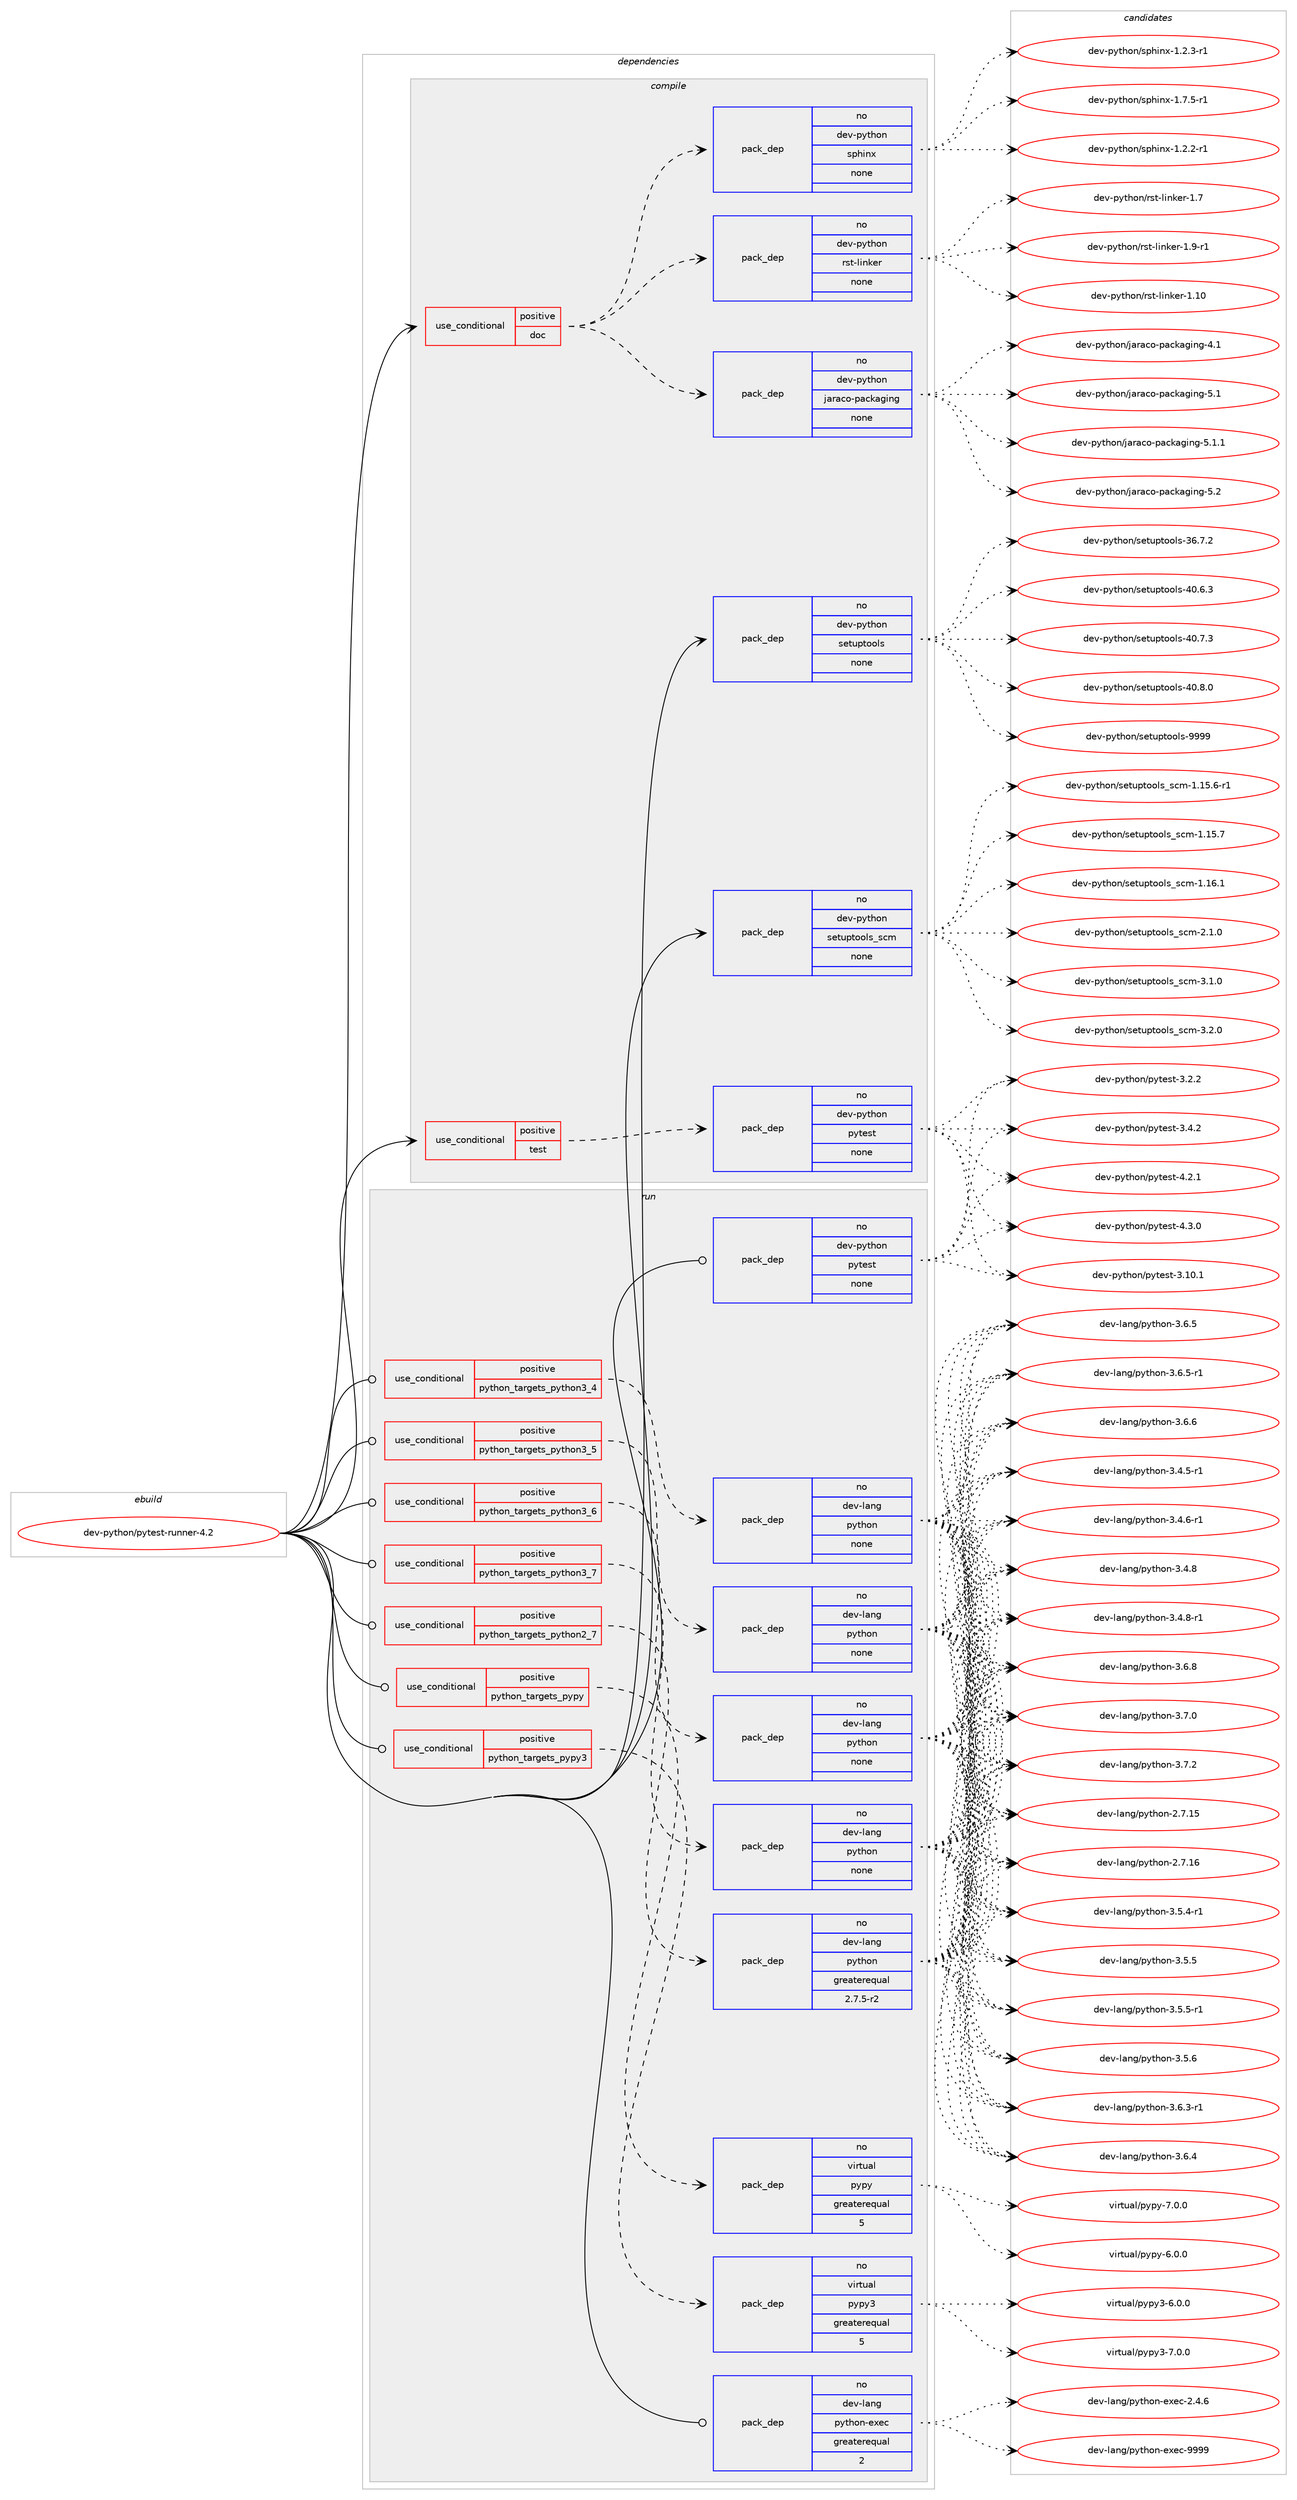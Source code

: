 digraph prolog {

# *************
# Graph options
# *************

newrank=true;
concentrate=true;
compound=true;
graph [rankdir=LR,fontname=Helvetica,fontsize=10,ranksep=1.5];#, ranksep=2.5, nodesep=0.2];
edge  [arrowhead=vee];
node  [fontname=Helvetica,fontsize=10];

# **********
# The ebuild
# **********

subgraph cluster_leftcol {
color=gray;
rank=same;
label=<<i>ebuild</i>>;
id [label="dev-python/pytest-runner-4.2", color=red, width=4, href="../dev-python/pytest-runner-4.2.svg"];
}

# ****************
# The dependencies
# ****************

subgraph cluster_midcol {
color=gray;
label=<<i>dependencies</i>>;
subgraph cluster_compile {
fillcolor="#eeeeee";
style=filled;
label=<<i>compile</i>>;
subgraph cond382268 {
dependency1433678 [label=<<TABLE BORDER="0" CELLBORDER="1" CELLSPACING="0" CELLPADDING="4"><TR><TD ROWSPAN="3" CELLPADDING="10">use_conditional</TD></TR><TR><TD>positive</TD></TR><TR><TD>doc</TD></TR></TABLE>>, shape=none, color=red];
subgraph pack1028062 {
dependency1433679 [label=<<TABLE BORDER="0" CELLBORDER="1" CELLSPACING="0" CELLPADDING="4" WIDTH="220"><TR><TD ROWSPAN="6" CELLPADDING="30">pack_dep</TD></TR><TR><TD WIDTH="110">no</TD></TR><TR><TD>dev-python</TD></TR><TR><TD>jaraco-packaging</TD></TR><TR><TD>none</TD></TR><TR><TD></TD></TR></TABLE>>, shape=none, color=blue];
}
dependency1433678:e -> dependency1433679:w [weight=20,style="dashed",arrowhead="vee"];
subgraph pack1028063 {
dependency1433680 [label=<<TABLE BORDER="0" CELLBORDER="1" CELLSPACING="0" CELLPADDING="4" WIDTH="220"><TR><TD ROWSPAN="6" CELLPADDING="30">pack_dep</TD></TR><TR><TD WIDTH="110">no</TD></TR><TR><TD>dev-python</TD></TR><TR><TD>rst-linker</TD></TR><TR><TD>none</TD></TR><TR><TD></TD></TR></TABLE>>, shape=none, color=blue];
}
dependency1433678:e -> dependency1433680:w [weight=20,style="dashed",arrowhead="vee"];
subgraph pack1028064 {
dependency1433681 [label=<<TABLE BORDER="0" CELLBORDER="1" CELLSPACING="0" CELLPADDING="4" WIDTH="220"><TR><TD ROWSPAN="6" CELLPADDING="30">pack_dep</TD></TR><TR><TD WIDTH="110">no</TD></TR><TR><TD>dev-python</TD></TR><TR><TD>sphinx</TD></TR><TR><TD>none</TD></TR><TR><TD></TD></TR></TABLE>>, shape=none, color=blue];
}
dependency1433678:e -> dependency1433681:w [weight=20,style="dashed",arrowhead="vee"];
}
id:e -> dependency1433678:w [weight=20,style="solid",arrowhead="vee"];
subgraph cond382269 {
dependency1433682 [label=<<TABLE BORDER="0" CELLBORDER="1" CELLSPACING="0" CELLPADDING="4"><TR><TD ROWSPAN="3" CELLPADDING="10">use_conditional</TD></TR><TR><TD>positive</TD></TR><TR><TD>test</TD></TR></TABLE>>, shape=none, color=red];
subgraph pack1028065 {
dependency1433683 [label=<<TABLE BORDER="0" CELLBORDER="1" CELLSPACING="0" CELLPADDING="4" WIDTH="220"><TR><TD ROWSPAN="6" CELLPADDING="30">pack_dep</TD></TR><TR><TD WIDTH="110">no</TD></TR><TR><TD>dev-python</TD></TR><TR><TD>pytest</TD></TR><TR><TD>none</TD></TR><TR><TD></TD></TR></TABLE>>, shape=none, color=blue];
}
dependency1433682:e -> dependency1433683:w [weight=20,style="dashed",arrowhead="vee"];
}
id:e -> dependency1433682:w [weight=20,style="solid",arrowhead="vee"];
subgraph pack1028066 {
dependency1433684 [label=<<TABLE BORDER="0" CELLBORDER="1" CELLSPACING="0" CELLPADDING="4" WIDTH="220"><TR><TD ROWSPAN="6" CELLPADDING="30">pack_dep</TD></TR><TR><TD WIDTH="110">no</TD></TR><TR><TD>dev-python</TD></TR><TR><TD>setuptools</TD></TR><TR><TD>none</TD></TR><TR><TD></TD></TR></TABLE>>, shape=none, color=blue];
}
id:e -> dependency1433684:w [weight=20,style="solid",arrowhead="vee"];
subgraph pack1028067 {
dependency1433685 [label=<<TABLE BORDER="0" CELLBORDER="1" CELLSPACING="0" CELLPADDING="4" WIDTH="220"><TR><TD ROWSPAN="6" CELLPADDING="30">pack_dep</TD></TR><TR><TD WIDTH="110">no</TD></TR><TR><TD>dev-python</TD></TR><TR><TD>setuptools_scm</TD></TR><TR><TD>none</TD></TR><TR><TD></TD></TR></TABLE>>, shape=none, color=blue];
}
id:e -> dependency1433685:w [weight=20,style="solid",arrowhead="vee"];
}
subgraph cluster_compileandrun {
fillcolor="#eeeeee";
style=filled;
label=<<i>compile and run</i>>;
}
subgraph cluster_run {
fillcolor="#eeeeee";
style=filled;
label=<<i>run</i>>;
subgraph cond382270 {
dependency1433686 [label=<<TABLE BORDER="0" CELLBORDER="1" CELLSPACING="0" CELLPADDING="4"><TR><TD ROWSPAN="3" CELLPADDING="10">use_conditional</TD></TR><TR><TD>positive</TD></TR><TR><TD>python_targets_pypy</TD></TR></TABLE>>, shape=none, color=red];
subgraph pack1028068 {
dependency1433687 [label=<<TABLE BORDER="0" CELLBORDER="1" CELLSPACING="0" CELLPADDING="4" WIDTH="220"><TR><TD ROWSPAN="6" CELLPADDING="30">pack_dep</TD></TR><TR><TD WIDTH="110">no</TD></TR><TR><TD>virtual</TD></TR><TR><TD>pypy</TD></TR><TR><TD>greaterequal</TD></TR><TR><TD>5</TD></TR></TABLE>>, shape=none, color=blue];
}
dependency1433686:e -> dependency1433687:w [weight=20,style="dashed",arrowhead="vee"];
}
id:e -> dependency1433686:w [weight=20,style="solid",arrowhead="odot"];
subgraph cond382271 {
dependency1433688 [label=<<TABLE BORDER="0" CELLBORDER="1" CELLSPACING="0" CELLPADDING="4"><TR><TD ROWSPAN="3" CELLPADDING="10">use_conditional</TD></TR><TR><TD>positive</TD></TR><TR><TD>python_targets_pypy3</TD></TR></TABLE>>, shape=none, color=red];
subgraph pack1028069 {
dependency1433689 [label=<<TABLE BORDER="0" CELLBORDER="1" CELLSPACING="0" CELLPADDING="4" WIDTH="220"><TR><TD ROWSPAN="6" CELLPADDING="30">pack_dep</TD></TR><TR><TD WIDTH="110">no</TD></TR><TR><TD>virtual</TD></TR><TR><TD>pypy3</TD></TR><TR><TD>greaterequal</TD></TR><TR><TD>5</TD></TR></TABLE>>, shape=none, color=blue];
}
dependency1433688:e -> dependency1433689:w [weight=20,style="dashed",arrowhead="vee"];
}
id:e -> dependency1433688:w [weight=20,style="solid",arrowhead="odot"];
subgraph cond382272 {
dependency1433690 [label=<<TABLE BORDER="0" CELLBORDER="1" CELLSPACING="0" CELLPADDING="4"><TR><TD ROWSPAN="3" CELLPADDING="10">use_conditional</TD></TR><TR><TD>positive</TD></TR><TR><TD>python_targets_python2_7</TD></TR></TABLE>>, shape=none, color=red];
subgraph pack1028070 {
dependency1433691 [label=<<TABLE BORDER="0" CELLBORDER="1" CELLSPACING="0" CELLPADDING="4" WIDTH="220"><TR><TD ROWSPAN="6" CELLPADDING="30">pack_dep</TD></TR><TR><TD WIDTH="110">no</TD></TR><TR><TD>dev-lang</TD></TR><TR><TD>python</TD></TR><TR><TD>greaterequal</TD></TR><TR><TD>2.7.5-r2</TD></TR></TABLE>>, shape=none, color=blue];
}
dependency1433690:e -> dependency1433691:w [weight=20,style="dashed",arrowhead="vee"];
}
id:e -> dependency1433690:w [weight=20,style="solid",arrowhead="odot"];
subgraph cond382273 {
dependency1433692 [label=<<TABLE BORDER="0" CELLBORDER="1" CELLSPACING="0" CELLPADDING="4"><TR><TD ROWSPAN="3" CELLPADDING="10">use_conditional</TD></TR><TR><TD>positive</TD></TR><TR><TD>python_targets_python3_4</TD></TR></TABLE>>, shape=none, color=red];
subgraph pack1028071 {
dependency1433693 [label=<<TABLE BORDER="0" CELLBORDER="1" CELLSPACING="0" CELLPADDING="4" WIDTH="220"><TR><TD ROWSPAN="6" CELLPADDING="30">pack_dep</TD></TR><TR><TD WIDTH="110">no</TD></TR><TR><TD>dev-lang</TD></TR><TR><TD>python</TD></TR><TR><TD>none</TD></TR><TR><TD></TD></TR></TABLE>>, shape=none, color=blue];
}
dependency1433692:e -> dependency1433693:w [weight=20,style="dashed",arrowhead="vee"];
}
id:e -> dependency1433692:w [weight=20,style="solid",arrowhead="odot"];
subgraph cond382274 {
dependency1433694 [label=<<TABLE BORDER="0" CELLBORDER="1" CELLSPACING="0" CELLPADDING="4"><TR><TD ROWSPAN="3" CELLPADDING="10">use_conditional</TD></TR><TR><TD>positive</TD></TR><TR><TD>python_targets_python3_5</TD></TR></TABLE>>, shape=none, color=red];
subgraph pack1028072 {
dependency1433695 [label=<<TABLE BORDER="0" CELLBORDER="1" CELLSPACING="0" CELLPADDING="4" WIDTH="220"><TR><TD ROWSPAN="6" CELLPADDING="30">pack_dep</TD></TR><TR><TD WIDTH="110">no</TD></TR><TR><TD>dev-lang</TD></TR><TR><TD>python</TD></TR><TR><TD>none</TD></TR><TR><TD></TD></TR></TABLE>>, shape=none, color=blue];
}
dependency1433694:e -> dependency1433695:w [weight=20,style="dashed",arrowhead="vee"];
}
id:e -> dependency1433694:w [weight=20,style="solid",arrowhead="odot"];
subgraph cond382275 {
dependency1433696 [label=<<TABLE BORDER="0" CELLBORDER="1" CELLSPACING="0" CELLPADDING="4"><TR><TD ROWSPAN="3" CELLPADDING="10">use_conditional</TD></TR><TR><TD>positive</TD></TR><TR><TD>python_targets_python3_6</TD></TR></TABLE>>, shape=none, color=red];
subgraph pack1028073 {
dependency1433697 [label=<<TABLE BORDER="0" CELLBORDER="1" CELLSPACING="0" CELLPADDING="4" WIDTH="220"><TR><TD ROWSPAN="6" CELLPADDING="30">pack_dep</TD></TR><TR><TD WIDTH="110">no</TD></TR><TR><TD>dev-lang</TD></TR><TR><TD>python</TD></TR><TR><TD>none</TD></TR><TR><TD></TD></TR></TABLE>>, shape=none, color=blue];
}
dependency1433696:e -> dependency1433697:w [weight=20,style="dashed",arrowhead="vee"];
}
id:e -> dependency1433696:w [weight=20,style="solid",arrowhead="odot"];
subgraph cond382276 {
dependency1433698 [label=<<TABLE BORDER="0" CELLBORDER="1" CELLSPACING="0" CELLPADDING="4"><TR><TD ROWSPAN="3" CELLPADDING="10">use_conditional</TD></TR><TR><TD>positive</TD></TR><TR><TD>python_targets_python3_7</TD></TR></TABLE>>, shape=none, color=red];
subgraph pack1028074 {
dependency1433699 [label=<<TABLE BORDER="0" CELLBORDER="1" CELLSPACING="0" CELLPADDING="4" WIDTH="220"><TR><TD ROWSPAN="6" CELLPADDING="30">pack_dep</TD></TR><TR><TD WIDTH="110">no</TD></TR><TR><TD>dev-lang</TD></TR><TR><TD>python</TD></TR><TR><TD>none</TD></TR><TR><TD></TD></TR></TABLE>>, shape=none, color=blue];
}
dependency1433698:e -> dependency1433699:w [weight=20,style="dashed",arrowhead="vee"];
}
id:e -> dependency1433698:w [weight=20,style="solid",arrowhead="odot"];
subgraph pack1028075 {
dependency1433700 [label=<<TABLE BORDER="0" CELLBORDER="1" CELLSPACING="0" CELLPADDING="4" WIDTH="220"><TR><TD ROWSPAN="6" CELLPADDING="30">pack_dep</TD></TR><TR><TD WIDTH="110">no</TD></TR><TR><TD>dev-lang</TD></TR><TR><TD>python-exec</TD></TR><TR><TD>greaterequal</TD></TR><TR><TD>2</TD></TR></TABLE>>, shape=none, color=blue];
}
id:e -> dependency1433700:w [weight=20,style="solid",arrowhead="odot"];
subgraph pack1028076 {
dependency1433701 [label=<<TABLE BORDER="0" CELLBORDER="1" CELLSPACING="0" CELLPADDING="4" WIDTH="220"><TR><TD ROWSPAN="6" CELLPADDING="30">pack_dep</TD></TR><TR><TD WIDTH="110">no</TD></TR><TR><TD>dev-python</TD></TR><TR><TD>pytest</TD></TR><TR><TD>none</TD></TR><TR><TD></TD></TR></TABLE>>, shape=none, color=blue];
}
id:e -> dependency1433701:w [weight=20,style="solid",arrowhead="odot"];
}
}

# **************
# The candidates
# **************

subgraph cluster_choices {
rank=same;
color=gray;
label=<<i>candidates</i>>;

subgraph choice1028062 {
color=black;
nodesep=1;
choice10010111845112121116104111110471069711497991114511297991079710310511010345524649 [label="dev-python/jaraco-packaging-4.1", color=red, width=4,href="../dev-python/jaraco-packaging-4.1.svg"];
choice10010111845112121116104111110471069711497991114511297991079710310511010345534649 [label="dev-python/jaraco-packaging-5.1", color=red, width=4,href="../dev-python/jaraco-packaging-5.1.svg"];
choice100101118451121211161041111104710697114979911145112979910797103105110103455346494649 [label="dev-python/jaraco-packaging-5.1.1", color=red, width=4,href="../dev-python/jaraco-packaging-5.1.1.svg"];
choice10010111845112121116104111110471069711497991114511297991079710310511010345534650 [label="dev-python/jaraco-packaging-5.2", color=red, width=4,href="../dev-python/jaraco-packaging-5.2.svg"];
dependency1433679:e -> choice10010111845112121116104111110471069711497991114511297991079710310511010345524649:w [style=dotted,weight="100"];
dependency1433679:e -> choice10010111845112121116104111110471069711497991114511297991079710310511010345534649:w [style=dotted,weight="100"];
dependency1433679:e -> choice100101118451121211161041111104710697114979911145112979910797103105110103455346494649:w [style=dotted,weight="100"];
dependency1433679:e -> choice10010111845112121116104111110471069711497991114511297991079710310511010345534650:w [style=dotted,weight="100"];
}
subgraph choice1028063 {
color=black;
nodesep=1;
choice1001011184511212111610411111047114115116451081051101071011144549464948 [label="dev-python/rst-linker-1.10", color=red, width=4,href="../dev-python/rst-linker-1.10.svg"];
choice10010111845112121116104111110471141151164510810511010710111445494655 [label="dev-python/rst-linker-1.7", color=red, width=4,href="../dev-python/rst-linker-1.7.svg"];
choice100101118451121211161041111104711411511645108105110107101114454946574511449 [label="dev-python/rst-linker-1.9-r1", color=red, width=4,href="../dev-python/rst-linker-1.9-r1.svg"];
dependency1433680:e -> choice1001011184511212111610411111047114115116451081051101071011144549464948:w [style=dotted,weight="100"];
dependency1433680:e -> choice10010111845112121116104111110471141151164510810511010710111445494655:w [style=dotted,weight="100"];
dependency1433680:e -> choice100101118451121211161041111104711411511645108105110107101114454946574511449:w [style=dotted,weight="100"];
}
subgraph choice1028064 {
color=black;
nodesep=1;
choice10010111845112121116104111110471151121041051101204549465046504511449 [label="dev-python/sphinx-1.2.2-r1", color=red, width=4,href="../dev-python/sphinx-1.2.2-r1.svg"];
choice10010111845112121116104111110471151121041051101204549465046514511449 [label="dev-python/sphinx-1.2.3-r1", color=red, width=4,href="../dev-python/sphinx-1.2.3-r1.svg"];
choice10010111845112121116104111110471151121041051101204549465546534511449 [label="dev-python/sphinx-1.7.5-r1", color=red, width=4,href="../dev-python/sphinx-1.7.5-r1.svg"];
dependency1433681:e -> choice10010111845112121116104111110471151121041051101204549465046504511449:w [style=dotted,weight="100"];
dependency1433681:e -> choice10010111845112121116104111110471151121041051101204549465046514511449:w [style=dotted,weight="100"];
dependency1433681:e -> choice10010111845112121116104111110471151121041051101204549465546534511449:w [style=dotted,weight="100"];
}
subgraph choice1028065 {
color=black;
nodesep=1;
choice100101118451121211161041111104711212111610111511645514649484649 [label="dev-python/pytest-3.10.1", color=red, width=4,href="../dev-python/pytest-3.10.1.svg"];
choice1001011184511212111610411111047112121116101115116455146504650 [label="dev-python/pytest-3.2.2", color=red, width=4,href="../dev-python/pytest-3.2.2.svg"];
choice1001011184511212111610411111047112121116101115116455146524650 [label="dev-python/pytest-3.4.2", color=red, width=4,href="../dev-python/pytest-3.4.2.svg"];
choice1001011184511212111610411111047112121116101115116455246504649 [label="dev-python/pytest-4.2.1", color=red, width=4,href="../dev-python/pytest-4.2.1.svg"];
choice1001011184511212111610411111047112121116101115116455246514648 [label="dev-python/pytest-4.3.0", color=red, width=4,href="../dev-python/pytest-4.3.0.svg"];
dependency1433683:e -> choice100101118451121211161041111104711212111610111511645514649484649:w [style=dotted,weight="100"];
dependency1433683:e -> choice1001011184511212111610411111047112121116101115116455146504650:w [style=dotted,weight="100"];
dependency1433683:e -> choice1001011184511212111610411111047112121116101115116455146524650:w [style=dotted,weight="100"];
dependency1433683:e -> choice1001011184511212111610411111047112121116101115116455246504649:w [style=dotted,weight="100"];
dependency1433683:e -> choice1001011184511212111610411111047112121116101115116455246514648:w [style=dotted,weight="100"];
}
subgraph choice1028066 {
color=black;
nodesep=1;
choice100101118451121211161041111104711510111611711211611111110811545515446554650 [label="dev-python/setuptools-36.7.2", color=red, width=4,href="../dev-python/setuptools-36.7.2.svg"];
choice100101118451121211161041111104711510111611711211611111110811545524846544651 [label="dev-python/setuptools-40.6.3", color=red, width=4,href="../dev-python/setuptools-40.6.3.svg"];
choice100101118451121211161041111104711510111611711211611111110811545524846554651 [label="dev-python/setuptools-40.7.3", color=red, width=4,href="../dev-python/setuptools-40.7.3.svg"];
choice100101118451121211161041111104711510111611711211611111110811545524846564648 [label="dev-python/setuptools-40.8.0", color=red, width=4,href="../dev-python/setuptools-40.8.0.svg"];
choice10010111845112121116104111110471151011161171121161111111081154557575757 [label="dev-python/setuptools-9999", color=red, width=4,href="../dev-python/setuptools-9999.svg"];
dependency1433684:e -> choice100101118451121211161041111104711510111611711211611111110811545515446554650:w [style=dotted,weight="100"];
dependency1433684:e -> choice100101118451121211161041111104711510111611711211611111110811545524846544651:w [style=dotted,weight="100"];
dependency1433684:e -> choice100101118451121211161041111104711510111611711211611111110811545524846554651:w [style=dotted,weight="100"];
dependency1433684:e -> choice100101118451121211161041111104711510111611711211611111110811545524846564648:w [style=dotted,weight="100"];
dependency1433684:e -> choice10010111845112121116104111110471151011161171121161111111081154557575757:w [style=dotted,weight="100"];
}
subgraph choice1028067 {
color=black;
nodesep=1;
choice10010111845112121116104111110471151011161171121161111111081159511599109454946495346544511449 [label="dev-python/setuptools_scm-1.15.6-r1", color=red, width=4,href="../dev-python/setuptools_scm-1.15.6-r1.svg"];
choice1001011184511212111610411111047115101116117112116111111108115951159910945494649534655 [label="dev-python/setuptools_scm-1.15.7", color=red, width=4,href="../dev-python/setuptools_scm-1.15.7.svg"];
choice1001011184511212111610411111047115101116117112116111111108115951159910945494649544649 [label="dev-python/setuptools_scm-1.16.1", color=red, width=4,href="../dev-python/setuptools_scm-1.16.1.svg"];
choice10010111845112121116104111110471151011161171121161111111081159511599109455046494648 [label="dev-python/setuptools_scm-2.1.0", color=red, width=4,href="../dev-python/setuptools_scm-2.1.0.svg"];
choice10010111845112121116104111110471151011161171121161111111081159511599109455146494648 [label="dev-python/setuptools_scm-3.1.0", color=red, width=4,href="../dev-python/setuptools_scm-3.1.0.svg"];
choice10010111845112121116104111110471151011161171121161111111081159511599109455146504648 [label="dev-python/setuptools_scm-3.2.0", color=red, width=4,href="../dev-python/setuptools_scm-3.2.0.svg"];
dependency1433685:e -> choice10010111845112121116104111110471151011161171121161111111081159511599109454946495346544511449:w [style=dotted,weight="100"];
dependency1433685:e -> choice1001011184511212111610411111047115101116117112116111111108115951159910945494649534655:w [style=dotted,weight="100"];
dependency1433685:e -> choice1001011184511212111610411111047115101116117112116111111108115951159910945494649544649:w [style=dotted,weight="100"];
dependency1433685:e -> choice10010111845112121116104111110471151011161171121161111111081159511599109455046494648:w [style=dotted,weight="100"];
dependency1433685:e -> choice10010111845112121116104111110471151011161171121161111111081159511599109455146494648:w [style=dotted,weight="100"];
dependency1433685:e -> choice10010111845112121116104111110471151011161171121161111111081159511599109455146504648:w [style=dotted,weight="100"];
}
subgraph choice1028068 {
color=black;
nodesep=1;
choice1181051141161179710847112121112121455446484648 [label="virtual/pypy-6.0.0", color=red, width=4,href="../virtual/pypy-6.0.0.svg"];
choice1181051141161179710847112121112121455546484648 [label="virtual/pypy-7.0.0", color=red, width=4,href="../virtual/pypy-7.0.0.svg"];
dependency1433687:e -> choice1181051141161179710847112121112121455446484648:w [style=dotted,weight="100"];
dependency1433687:e -> choice1181051141161179710847112121112121455546484648:w [style=dotted,weight="100"];
}
subgraph choice1028069 {
color=black;
nodesep=1;
choice118105114116117971084711212111212151455446484648 [label="virtual/pypy3-6.0.0", color=red, width=4,href="../virtual/pypy3-6.0.0.svg"];
choice118105114116117971084711212111212151455546484648 [label="virtual/pypy3-7.0.0", color=red, width=4,href="../virtual/pypy3-7.0.0.svg"];
dependency1433689:e -> choice118105114116117971084711212111212151455446484648:w [style=dotted,weight="100"];
dependency1433689:e -> choice118105114116117971084711212111212151455546484648:w [style=dotted,weight="100"];
}
subgraph choice1028070 {
color=black;
nodesep=1;
choice10010111845108971101034711212111610411111045504655464953 [label="dev-lang/python-2.7.15", color=red, width=4,href="../dev-lang/python-2.7.15.svg"];
choice10010111845108971101034711212111610411111045504655464954 [label="dev-lang/python-2.7.16", color=red, width=4,href="../dev-lang/python-2.7.16.svg"];
choice1001011184510897110103471121211161041111104551465246534511449 [label="dev-lang/python-3.4.5-r1", color=red, width=4,href="../dev-lang/python-3.4.5-r1.svg"];
choice1001011184510897110103471121211161041111104551465246544511449 [label="dev-lang/python-3.4.6-r1", color=red, width=4,href="../dev-lang/python-3.4.6-r1.svg"];
choice100101118451089711010347112121116104111110455146524656 [label="dev-lang/python-3.4.8", color=red, width=4,href="../dev-lang/python-3.4.8.svg"];
choice1001011184510897110103471121211161041111104551465246564511449 [label="dev-lang/python-3.4.8-r1", color=red, width=4,href="../dev-lang/python-3.4.8-r1.svg"];
choice1001011184510897110103471121211161041111104551465346524511449 [label="dev-lang/python-3.5.4-r1", color=red, width=4,href="../dev-lang/python-3.5.4-r1.svg"];
choice100101118451089711010347112121116104111110455146534653 [label="dev-lang/python-3.5.5", color=red, width=4,href="../dev-lang/python-3.5.5.svg"];
choice1001011184510897110103471121211161041111104551465346534511449 [label="dev-lang/python-3.5.5-r1", color=red, width=4,href="../dev-lang/python-3.5.5-r1.svg"];
choice100101118451089711010347112121116104111110455146534654 [label="dev-lang/python-3.5.6", color=red, width=4,href="../dev-lang/python-3.5.6.svg"];
choice1001011184510897110103471121211161041111104551465446514511449 [label="dev-lang/python-3.6.3-r1", color=red, width=4,href="../dev-lang/python-3.6.3-r1.svg"];
choice100101118451089711010347112121116104111110455146544652 [label="dev-lang/python-3.6.4", color=red, width=4,href="../dev-lang/python-3.6.4.svg"];
choice100101118451089711010347112121116104111110455146544653 [label="dev-lang/python-3.6.5", color=red, width=4,href="../dev-lang/python-3.6.5.svg"];
choice1001011184510897110103471121211161041111104551465446534511449 [label="dev-lang/python-3.6.5-r1", color=red, width=4,href="../dev-lang/python-3.6.5-r1.svg"];
choice100101118451089711010347112121116104111110455146544654 [label="dev-lang/python-3.6.6", color=red, width=4,href="../dev-lang/python-3.6.6.svg"];
choice100101118451089711010347112121116104111110455146544656 [label="dev-lang/python-3.6.8", color=red, width=4,href="../dev-lang/python-3.6.8.svg"];
choice100101118451089711010347112121116104111110455146554648 [label="dev-lang/python-3.7.0", color=red, width=4,href="../dev-lang/python-3.7.0.svg"];
choice100101118451089711010347112121116104111110455146554650 [label="dev-lang/python-3.7.2", color=red, width=4,href="../dev-lang/python-3.7.2.svg"];
dependency1433691:e -> choice10010111845108971101034711212111610411111045504655464953:w [style=dotted,weight="100"];
dependency1433691:e -> choice10010111845108971101034711212111610411111045504655464954:w [style=dotted,weight="100"];
dependency1433691:e -> choice1001011184510897110103471121211161041111104551465246534511449:w [style=dotted,weight="100"];
dependency1433691:e -> choice1001011184510897110103471121211161041111104551465246544511449:w [style=dotted,weight="100"];
dependency1433691:e -> choice100101118451089711010347112121116104111110455146524656:w [style=dotted,weight="100"];
dependency1433691:e -> choice1001011184510897110103471121211161041111104551465246564511449:w [style=dotted,weight="100"];
dependency1433691:e -> choice1001011184510897110103471121211161041111104551465346524511449:w [style=dotted,weight="100"];
dependency1433691:e -> choice100101118451089711010347112121116104111110455146534653:w [style=dotted,weight="100"];
dependency1433691:e -> choice1001011184510897110103471121211161041111104551465346534511449:w [style=dotted,weight="100"];
dependency1433691:e -> choice100101118451089711010347112121116104111110455146534654:w [style=dotted,weight="100"];
dependency1433691:e -> choice1001011184510897110103471121211161041111104551465446514511449:w [style=dotted,weight="100"];
dependency1433691:e -> choice100101118451089711010347112121116104111110455146544652:w [style=dotted,weight="100"];
dependency1433691:e -> choice100101118451089711010347112121116104111110455146544653:w [style=dotted,weight="100"];
dependency1433691:e -> choice1001011184510897110103471121211161041111104551465446534511449:w [style=dotted,weight="100"];
dependency1433691:e -> choice100101118451089711010347112121116104111110455146544654:w [style=dotted,weight="100"];
dependency1433691:e -> choice100101118451089711010347112121116104111110455146544656:w [style=dotted,weight="100"];
dependency1433691:e -> choice100101118451089711010347112121116104111110455146554648:w [style=dotted,weight="100"];
dependency1433691:e -> choice100101118451089711010347112121116104111110455146554650:w [style=dotted,weight="100"];
}
subgraph choice1028071 {
color=black;
nodesep=1;
choice10010111845108971101034711212111610411111045504655464953 [label="dev-lang/python-2.7.15", color=red, width=4,href="../dev-lang/python-2.7.15.svg"];
choice10010111845108971101034711212111610411111045504655464954 [label="dev-lang/python-2.7.16", color=red, width=4,href="../dev-lang/python-2.7.16.svg"];
choice1001011184510897110103471121211161041111104551465246534511449 [label="dev-lang/python-3.4.5-r1", color=red, width=4,href="../dev-lang/python-3.4.5-r1.svg"];
choice1001011184510897110103471121211161041111104551465246544511449 [label="dev-lang/python-3.4.6-r1", color=red, width=4,href="../dev-lang/python-3.4.6-r1.svg"];
choice100101118451089711010347112121116104111110455146524656 [label="dev-lang/python-3.4.8", color=red, width=4,href="../dev-lang/python-3.4.8.svg"];
choice1001011184510897110103471121211161041111104551465246564511449 [label="dev-lang/python-3.4.8-r1", color=red, width=4,href="../dev-lang/python-3.4.8-r1.svg"];
choice1001011184510897110103471121211161041111104551465346524511449 [label="dev-lang/python-3.5.4-r1", color=red, width=4,href="../dev-lang/python-3.5.4-r1.svg"];
choice100101118451089711010347112121116104111110455146534653 [label="dev-lang/python-3.5.5", color=red, width=4,href="../dev-lang/python-3.5.5.svg"];
choice1001011184510897110103471121211161041111104551465346534511449 [label="dev-lang/python-3.5.5-r1", color=red, width=4,href="../dev-lang/python-3.5.5-r1.svg"];
choice100101118451089711010347112121116104111110455146534654 [label="dev-lang/python-3.5.6", color=red, width=4,href="../dev-lang/python-3.5.6.svg"];
choice1001011184510897110103471121211161041111104551465446514511449 [label="dev-lang/python-3.6.3-r1", color=red, width=4,href="../dev-lang/python-3.6.3-r1.svg"];
choice100101118451089711010347112121116104111110455146544652 [label="dev-lang/python-3.6.4", color=red, width=4,href="../dev-lang/python-3.6.4.svg"];
choice100101118451089711010347112121116104111110455146544653 [label="dev-lang/python-3.6.5", color=red, width=4,href="../dev-lang/python-3.6.5.svg"];
choice1001011184510897110103471121211161041111104551465446534511449 [label="dev-lang/python-3.6.5-r1", color=red, width=4,href="../dev-lang/python-3.6.5-r1.svg"];
choice100101118451089711010347112121116104111110455146544654 [label="dev-lang/python-3.6.6", color=red, width=4,href="../dev-lang/python-3.6.6.svg"];
choice100101118451089711010347112121116104111110455146544656 [label="dev-lang/python-3.6.8", color=red, width=4,href="../dev-lang/python-3.6.8.svg"];
choice100101118451089711010347112121116104111110455146554648 [label="dev-lang/python-3.7.0", color=red, width=4,href="../dev-lang/python-3.7.0.svg"];
choice100101118451089711010347112121116104111110455146554650 [label="dev-lang/python-3.7.2", color=red, width=4,href="../dev-lang/python-3.7.2.svg"];
dependency1433693:e -> choice10010111845108971101034711212111610411111045504655464953:w [style=dotted,weight="100"];
dependency1433693:e -> choice10010111845108971101034711212111610411111045504655464954:w [style=dotted,weight="100"];
dependency1433693:e -> choice1001011184510897110103471121211161041111104551465246534511449:w [style=dotted,weight="100"];
dependency1433693:e -> choice1001011184510897110103471121211161041111104551465246544511449:w [style=dotted,weight="100"];
dependency1433693:e -> choice100101118451089711010347112121116104111110455146524656:w [style=dotted,weight="100"];
dependency1433693:e -> choice1001011184510897110103471121211161041111104551465246564511449:w [style=dotted,weight="100"];
dependency1433693:e -> choice1001011184510897110103471121211161041111104551465346524511449:w [style=dotted,weight="100"];
dependency1433693:e -> choice100101118451089711010347112121116104111110455146534653:w [style=dotted,weight="100"];
dependency1433693:e -> choice1001011184510897110103471121211161041111104551465346534511449:w [style=dotted,weight="100"];
dependency1433693:e -> choice100101118451089711010347112121116104111110455146534654:w [style=dotted,weight="100"];
dependency1433693:e -> choice1001011184510897110103471121211161041111104551465446514511449:w [style=dotted,weight="100"];
dependency1433693:e -> choice100101118451089711010347112121116104111110455146544652:w [style=dotted,weight="100"];
dependency1433693:e -> choice100101118451089711010347112121116104111110455146544653:w [style=dotted,weight="100"];
dependency1433693:e -> choice1001011184510897110103471121211161041111104551465446534511449:w [style=dotted,weight="100"];
dependency1433693:e -> choice100101118451089711010347112121116104111110455146544654:w [style=dotted,weight="100"];
dependency1433693:e -> choice100101118451089711010347112121116104111110455146544656:w [style=dotted,weight="100"];
dependency1433693:e -> choice100101118451089711010347112121116104111110455146554648:w [style=dotted,weight="100"];
dependency1433693:e -> choice100101118451089711010347112121116104111110455146554650:w [style=dotted,weight="100"];
}
subgraph choice1028072 {
color=black;
nodesep=1;
choice10010111845108971101034711212111610411111045504655464953 [label="dev-lang/python-2.7.15", color=red, width=4,href="../dev-lang/python-2.7.15.svg"];
choice10010111845108971101034711212111610411111045504655464954 [label="dev-lang/python-2.7.16", color=red, width=4,href="../dev-lang/python-2.7.16.svg"];
choice1001011184510897110103471121211161041111104551465246534511449 [label="dev-lang/python-3.4.5-r1", color=red, width=4,href="../dev-lang/python-3.4.5-r1.svg"];
choice1001011184510897110103471121211161041111104551465246544511449 [label="dev-lang/python-3.4.6-r1", color=red, width=4,href="../dev-lang/python-3.4.6-r1.svg"];
choice100101118451089711010347112121116104111110455146524656 [label="dev-lang/python-3.4.8", color=red, width=4,href="../dev-lang/python-3.4.8.svg"];
choice1001011184510897110103471121211161041111104551465246564511449 [label="dev-lang/python-3.4.8-r1", color=red, width=4,href="../dev-lang/python-3.4.8-r1.svg"];
choice1001011184510897110103471121211161041111104551465346524511449 [label="dev-lang/python-3.5.4-r1", color=red, width=4,href="../dev-lang/python-3.5.4-r1.svg"];
choice100101118451089711010347112121116104111110455146534653 [label="dev-lang/python-3.5.5", color=red, width=4,href="../dev-lang/python-3.5.5.svg"];
choice1001011184510897110103471121211161041111104551465346534511449 [label="dev-lang/python-3.5.5-r1", color=red, width=4,href="../dev-lang/python-3.5.5-r1.svg"];
choice100101118451089711010347112121116104111110455146534654 [label="dev-lang/python-3.5.6", color=red, width=4,href="../dev-lang/python-3.5.6.svg"];
choice1001011184510897110103471121211161041111104551465446514511449 [label="dev-lang/python-3.6.3-r1", color=red, width=4,href="../dev-lang/python-3.6.3-r1.svg"];
choice100101118451089711010347112121116104111110455146544652 [label="dev-lang/python-3.6.4", color=red, width=4,href="../dev-lang/python-3.6.4.svg"];
choice100101118451089711010347112121116104111110455146544653 [label="dev-lang/python-3.6.5", color=red, width=4,href="../dev-lang/python-3.6.5.svg"];
choice1001011184510897110103471121211161041111104551465446534511449 [label="dev-lang/python-3.6.5-r1", color=red, width=4,href="../dev-lang/python-3.6.5-r1.svg"];
choice100101118451089711010347112121116104111110455146544654 [label="dev-lang/python-3.6.6", color=red, width=4,href="../dev-lang/python-3.6.6.svg"];
choice100101118451089711010347112121116104111110455146544656 [label="dev-lang/python-3.6.8", color=red, width=4,href="../dev-lang/python-3.6.8.svg"];
choice100101118451089711010347112121116104111110455146554648 [label="dev-lang/python-3.7.0", color=red, width=4,href="../dev-lang/python-3.7.0.svg"];
choice100101118451089711010347112121116104111110455146554650 [label="dev-lang/python-3.7.2", color=red, width=4,href="../dev-lang/python-3.7.2.svg"];
dependency1433695:e -> choice10010111845108971101034711212111610411111045504655464953:w [style=dotted,weight="100"];
dependency1433695:e -> choice10010111845108971101034711212111610411111045504655464954:w [style=dotted,weight="100"];
dependency1433695:e -> choice1001011184510897110103471121211161041111104551465246534511449:w [style=dotted,weight="100"];
dependency1433695:e -> choice1001011184510897110103471121211161041111104551465246544511449:w [style=dotted,weight="100"];
dependency1433695:e -> choice100101118451089711010347112121116104111110455146524656:w [style=dotted,weight="100"];
dependency1433695:e -> choice1001011184510897110103471121211161041111104551465246564511449:w [style=dotted,weight="100"];
dependency1433695:e -> choice1001011184510897110103471121211161041111104551465346524511449:w [style=dotted,weight="100"];
dependency1433695:e -> choice100101118451089711010347112121116104111110455146534653:w [style=dotted,weight="100"];
dependency1433695:e -> choice1001011184510897110103471121211161041111104551465346534511449:w [style=dotted,weight="100"];
dependency1433695:e -> choice100101118451089711010347112121116104111110455146534654:w [style=dotted,weight="100"];
dependency1433695:e -> choice1001011184510897110103471121211161041111104551465446514511449:w [style=dotted,weight="100"];
dependency1433695:e -> choice100101118451089711010347112121116104111110455146544652:w [style=dotted,weight="100"];
dependency1433695:e -> choice100101118451089711010347112121116104111110455146544653:w [style=dotted,weight="100"];
dependency1433695:e -> choice1001011184510897110103471121211161041111104551465446534511449:w [style=dotted,weight="100"];
dependency1433695:e -> choice100101118451089711010347112121116104111110455146544654:w [style=dotted,weight="100"];
dependency1433695:e -> choice100101118451089711010347112121116104111110455146544656:w [style=dotted,weight="100"];
dependency1433695:e -> choice100101118451089711010347112121116104111110455146554648:w [style=dotted,weight="100"];
dependency1433695:e -> choice100101118451089711010347112121116104111110455146554650:w [style=dotted,weight="100"];
}
subgraph choice1028073 {
color=black;
nodesep=1;
choice10010111845108971101034711212111610411111045504655464953 [label="dev-lang/python-2.7.15", color=red, width=4,href="../dev-lang/python-2.7.15.svg"];
choice10010111845108971101034711212111610411111045504655464954 [label="dev-lang/python-2.7.16", color=red, width=4,href="../dev-lang/python-2.7.16.svg"];
choice1001011184510897110103471121211161041111104551465246534511449 [label="dev-lang/python-3.4.5-r1", color=red, width=4,href="../dev-lang/python-3.4.5-r1.svg"];
choice1001011184510897110103471121211161041111104551465246544511449 [label="dev-lang/python-3.4.6-r1", color=red, width=4,href="../dev-lang/python-3.4.6-r1.svg"];
choice100101118451089711010347112121116104111110455146524656 [label="dev-lang/python-3.4.8", color=red, width=4,href="../dev-lang/python-3.4.8.svg"];
choice1001011184510897110103471121211161041111104551465246564511449 [label="dev-lang/python-3.4.8-r1", color=red, width=4,href="../dev-lang/python-3.4.8-r1.svg"];
choice1001011184510897110103471121211161041111104551465346524511449 [label="dev-lang/python-3.5.4-r1", color=red, width=4,href="../dev-lang/python-3.5.4-r1.svg"];
choice100101118451089711010347112121116104111110455146534653 [label="dev-lang/python-3.5.5", color=red, width=4,href="../dev-lang/python-3.5.5.svg"];
choice1001011184510897110103471121211161041111104551465346534511449 [label="dev-lang/python-3.5.5-r1", color=red, width=4,href="../dev-lang/python-3.5.5-r1.svg"];
choice100101118451089711010347112121116104111110455146534654 [label="dev-lang/python-3.5.6", color=red, width=4,href="../dev-lang/python-3.5.6.svg"];
choice1001011184510897110103471121211161041111104551465446514511449 [label="dev-lang/python-3.6.3-r1", color=red, width=4,href="../dev-lang/python-3.6.3-r1.svg"];
choice100101118451089711010347112121116104111110455146544652 [label="dev-lang/python-3.6.4", color=red, width=4,href="../dev-lang/python-3.6.4.svg"];
choice100101118451089711010347112121116104111110455146544653 [label="dev-lang/python-3.6.5", color=red, width=4,href="../dev-lang/python-3.6.5.svg"];
choice1001011184510897110103471121211161041111104551465446534511449 [label="dev-lang/python-3.6.5-r1", color=red, width=4,href="../dev-lang/python-3.6.5-r1.svg"];
choice100101118451089711010347112121116104111110455146544654 [label="dev-lang/python-3.6.6", color=red, width=4,href="../dev-lang/python-3.6.6.svg"];
choice100101118451089711010347112121116104111110455146544656 [label="dev-lang/python-3.6.8", color=red, width=4,href="../dev-lang/python-3.6.8.svg"];
choice100101118451089711010347112121116104111110455146554648 [label="dev-lang/python-3.7.0", color=red, width=4,href="../dev-lang/python-3.7.0.svg"];
choice100101118451089711010347112121116104111110455146554650 [label="dev-lang/python-3.7.2", color=red, width=4,href="../dev-lang/python-3.7.2.svg"];
dependency1433697:e -> choice10010111845108971101034711212111610411111045504655464953:w [style=dotted,weight="100"];
dependency1433697:e -> choice10010111845108971101034711212111610411111045504655464954:w [style=dotted,weight="100"];
dependency1433697:e -> choice1001011184510897110103471121211161041111104551465246534511449:w [style=dotted,weight="100"];
dependency1433697:e -> choice1001011184510897110103471121211161041111104551465246544511449:w [style=dotted,weight="100"];
dependency1433697:e -> choice100101118451089711010347112121116104111110455146524656:w [style=dotted,weight="100"];
dependency1433697:e -> choice1001011184510897110103471121211161041111104551465246564511449:w [style=dotted,weight="100"];
dependency1433697:e -> choice1001011184510897110103471121211161041111104551465346524511449:w [style=dotted,weight="100"];
dependency1433697:e -> choice100101118451089711010347112121116104111110455146534653:w [style=dotted,weight="100"];
dependency1433697:e -> choice1001011184510897110103471121211161041111104551465346534511449:w [style=dotted,weight="100"];
dependency1433697:e -> choice100101118451089711010347112121116104111110455146534654:w [style=dotted,weight="100"];
dependency1433697:e -> choice1001011184510897110103471121211161041111104551465446514511449:w [style=dotted,weight="100"];
dependency1433697:e -> choice100101118451089711010347112121116104111110455146544652:w [style=dotted,weight="100"];
dependency1433697:e -> choice100101118451089711010347112121116104111110455146544653:w [style=dotted,weight="100"];
dependency1433697:e -> choice1001011184510897110103471121211161041111104551465446534511449:w [style=dotted,weight="100"];
dependency1433697:e -> choice100101118451089711010347112121116104111110455146544654:w [style=dotted,weight="100"];
dependency1433697:e -> choice100101118451089711010347112121116104111110455146544656:w [style=dotted,weight="100"];
dependency1433697:e -> choice100101118451089711010347112121116104111110455146554648:w [style=dotted,weight="100"];
dependency1433697:e -> choice100101118451089711010347112121116104111110455146554650:w [style=dotted,weight="100"];
}
subgraph choice1028074 {
color=black;
nodesep=1;
choice10010111845108971101034711212111610411111045504655464953 [label="dev-lang/python-2.7.15", color=red, width=4,href="../dev-lang/python-2.7.15.svg"];
choice10010111845108971101034711212111610411111045504655464954 [label="dev-lang/python-2.7.16", color=red, width=4,href="../dev-lang/python-2.7.16.svg"];
choice1001011184510897110103471121211161041111104551465246534511449 [label="dev-lang/python-3.4.5-r1", color=red, width=4,href="../dev-lang/python-3.4.5-r1.svg"];
choice1001011184510897110103471121211161041111104551465246544511449 [label="dev-lang/python-3.4.6-r1", color=red, width=4,href="../dev-lang/python-3.4.6-r1.svg"];
choice100101118451089711010347112121116104111110455146524656 [label="dev-lang/python-3.4.8", color=red, width=4,href="../dev-lang/python-3.4.8.svg"];
choice1001011184510897110103471121211161041111104551465246564511449 [label="dev-lang/python-3.4.8-r1", color=red, width=4,href="../dev-lang/python-3.4.8-r1.svg"];
choice1001011184510897110103471121211161041111104551465346524511449 [label="dev-lang/python-3.5.4-r1", color=red, width=4,href="../dev-lang/python-3.5.4-r1.svg"];
choice100101118451089711010347112121116104111110455146534653 [label="dev-lang/python-3.5.5", color=red, width=4,href="../dev-lang/python-3.5.5.svg"];
choice1001011184510897110103471121211161041111104551465346534511449 [label="dev-lang/python-3.5.5-r1", color=red, width=4,href="../dev-lang/python-3.5.5-r1.svg"];
choice100101118451089711010347112121116104111110455146534654 [label="dev-lang/python-3.5.6", color=red, width=4,href="../dev-lang/python-3.5.6.svg"];
choice1001011184510897110103471121211161041111104551465446514511449 [label="dev-lang/python-3.6.3-r1", color=red, width=4,href="../dev-lang/python-3.6.3-r1.svg"];
choice100101118451089711010347112121116104111110455146544652 [label="dev-lang/python-3.6.4", color=red, width=4,href="../dev-lang/python-3.6.4.svg"];
choice100101118451089711010347112121116104111110455146544653 [label="dev-lang/python-3.6.5", color=red, width=4,href="../dev-lang/python-3.6.5.svg"];
choice1001011184510897110103471121211161041111104551465446534511449 [label="dev-lang/python-3.6.5-r1", color=red, width=4,href="../dev-lang/python-3.6.5-r1.svg"];
choice100101118451089711010347112121116104111110455146544654 [label="dev-lang/python-3.6.6", color=red, width=4,href="../dev-lang/python-3.6.6.svg"];
choice100101118451089711010347112121116104111110455146544656 [label="dev-lang/python-3.6.8", color=red, width=4,href="../dev-lang/python-3.6.8.svg"];
choice100101118451089711010347112121116104111110455146554648 [label="dev-lang/python-3.7.0", color=red, width=4,href="../dev-lang/python-3.7.0.svg"];
choice100101118451089711010347112121116104111110455146554650 [label="dev-lang/python-3.7.2", color=red, width=4,href="../dev-lang/python-3.7.2.svg"];
dependency1433699:e -> choice10010111845108971101034711212111610411111045504655464953:w [style=dotted,weight="100"];
dependency1433699:e -> choice10010111845108971101034711212111610411111045504655464954:w [style=dotted,weight="100"];
dependency1433699:e -> choice1001011184510897110103471121211161041111104551465246534511449:w [style=dotted,weight="100"];
dependency1433699:e -> choice1001011184510897110103471121211161041111104551465246544511449:w [style=dotted,weight="100"];
dependency1433699:e -> choice100101118451089711010347112121116104111110455146524656:w [style=dotted,weight="100"];
dependency1433699:e -> choice1001011184510897110103471121211161041111104551465246564511449:w [style=dotted,weight="100"];
dependency1433699:e -> choice1001011184510897110103471121211161041111104551465346524511449:w [style=dotted,weight="100"];
dependency1433699:e -> choice100101118451089711010347112121116104111110455146534653:w [style=dotted,weight="100"];
dependency1433699:e -> choice1001011184510897110103471121211161041111104551465346534511449:w [style=dotted,weight="100"];
dependency1433699:e -> choice100101118451089711010347112121116104111110455146534654:w [style=dotted,weight="100"];
dependency1433699:e -> choice1001011184510897110103471121211161041111104551465446514511449:w [style=dotted,weight="100"];
dependency1433699:e -> choice100101118451089711010347112121116104111110455146544652:w [style=dotted,weight="100"];
dependency1433699:e -> choice100101118451089711010347112121116104111110455146544653:w [style=dotted,weight="100"];
dependency1433699:e -> choice1001011184510897110103471121211161041111104551465446534511449:w [style=dotted,weight="100"];
dependency1433699:e -> choice100101118451089711010347112121116104111110455146544654:w [style=dotted,weight="100"];
dependency1433699:e -> choice100101118451089711010347112121116104111110455146544656:w [style=dotted,weight="100"];
dependency1433699:e -> choice100101118451089711010347112121116104111110455146554648:w [style=dotted,weight="100"];
dependency1433699:e -> choice100101118451089711010347112121116104111110455146554650:w [style=dotted,weight="100"];
}
subgraph choice1028075 {
color=black;
nodesep=1;
choice1001011184510897110103471121211161041111104510112010199455046524654 [label="dev-lang/python-exec-2.4.6", color=red, width=4,href="../dev-lang/python-exec-2.4.6.svg"];
choice10010111845108971101034711212111610411111045101120101994557575757 [label="dev-lang/python-exec-9999", color=red, width=4,href="../dev-lang/python-exec-9999.svg"];
dependency1433700:e -> choice1001011184510897110103471121211161041111104510112010199455046524654:w [style=dotted,weight="100"];
dependency1433700:e -> choice10010111845108971101034711212111610411111045101120101994557575757:w [style=dotted,weight="100"];
}
subgraph choice1028076 {
color=black;
nodesep=1;
choice100101118451121211161041111104711212111610111511645514649484649 [label="dev-python/pytest-3.10.1", color=red, width=4,href="../dev-python/pytest-3.10.1.svg"];
choice1001011184511212111610411111047112121116101115116455146504650 [label="dev-python/pytest-3.2.2", color=red, width=4,href="../dev-python/pytest-3.2.2.svg"];
choice1001011184511212111610411111047112121116101115116455146524650 [label="dev-python/pytest-3.4.2", color=red, width=4,href="../dev-python/pytest-3.4.2.svg"];
choice1001011184511212111610411111047112121116101115116455246504649 [label="dev-python/pytest-4.2.1", color=red, width=4,href="../dev-python/pytest-4.2.1.svg"];
choice1001011184511212111610411111047112121116101115116455246514648 [label="dev-python/pytest-4.3.0", color=red, width=4,href="../dev-python/pytest-4.3.0.svg"];
dependency1433701:e -> choice100101118451121211161041111104711212111610111511645514649484649:w [style=dotted,weight="100"];
dependency1433701:e -> choice1001011184511212111610411111047112121116101115116455146504650:w [style=dotted,weight="100"];
dependency1433701:e -> choice1001011184511212111610411111047112121116101115116455146524650:w [style=dotted,weight="100"];
dependency1433701:e -> choice1001011184511212111610411111047112121116101115116455246504649:w [style=dotted,weight="100"];
dependency1433701:e -> choice1001011184511212111610411111047112121116101115116455246514648:w [style=dotted,weight="100"];
}
}

}
